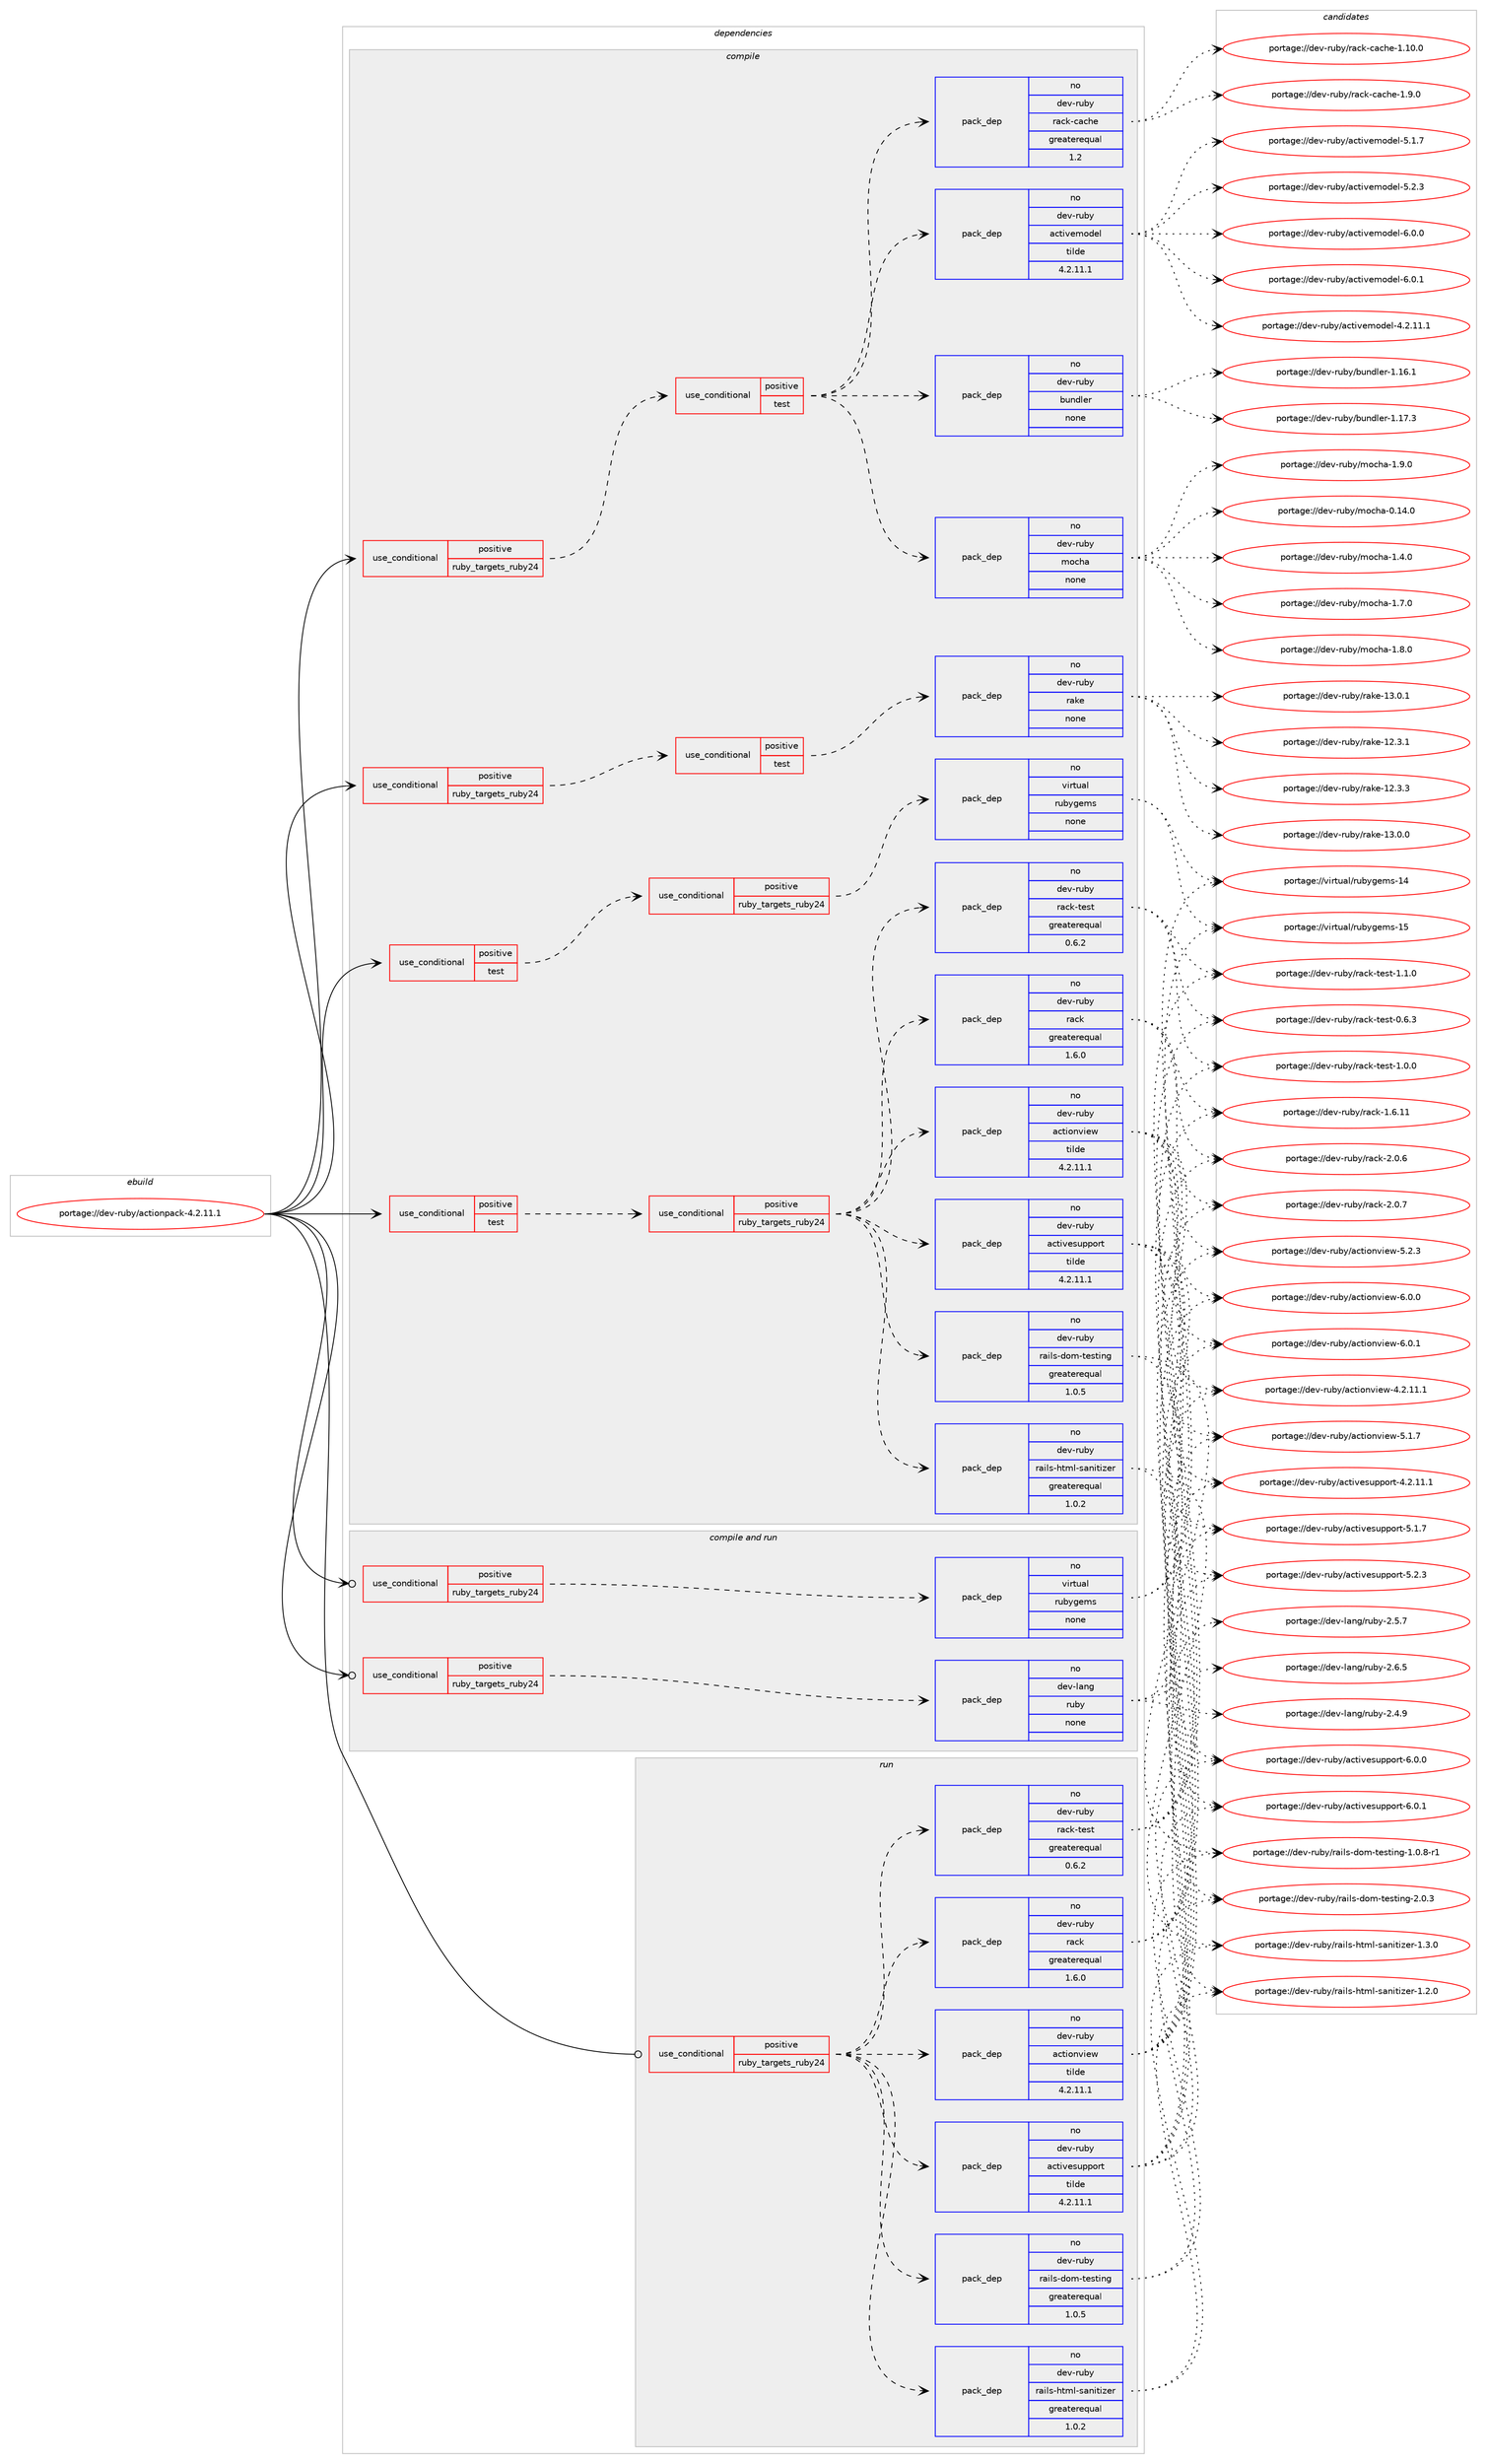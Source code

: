 digraph prolog {

# *************
# Graph options
# *************

newrank=true;
concentrate=true;
compound=true;
graph [rankdir=LR,fontname=Helvetica,fontsize=10,ranksep=1.5];#, ranksep=2.5, nodesep=0.2];
edge  [arrowhead=vee];
node  [fontname=Helvetica,fontsize=10];

# **********
# The ebuild
# **********

subgraph cluster_leftcol {
color=gray;
rank=same;
label=<<i>ebuild</i>>;
id [label="portage://dev-ruby/actionpack-4.2.11.1", color=red, width=4, href="../dev-ruby/actionpack-4.2.11.1.svg"];
}

# ****************
# The dependencies
# ****************

subgraph cluster_midcol {
color=gray;
label=<<i>dependencies</i>>;
subgraph cluster_compile {
fillcolor="#eeeeee";
style=filled;
label=<<i>compile</i>>;
subgraph cond46181 {
dependency209136 [label=<<TABLE BORDER="0" CELLBORDER="1" CELLSPACING="0" CELLPADDING="4"><TR><TD ROWSPAN="3" CELLPADDING="10">use_conditional</TD></TR><TR><TD>positive</TD></TR><TR><TD>ruby_targets_ruby24</TD></TR></TABLE>>, shape=none, color=red];
subgraph cond46182 {
dependency209137 [label=<<TABLE BORDER="0" CELLBORDER="1" CELLSPACING="0" CELLPADDING="4"><TR><TD ROWSPAN="3" CELLPADDING="10">use_conditional</TD></TR><TR><TD>positive</TD></TR><TR><TD>test</TD></TR></TABLE>>, shape=none, color=red];
subgraph pack159525 {
dependency209138 [label=<<TABLE BORDER="0" CELLBORDER="1" CELLSPACING="0" CELLPADDING="4" WIDTH="220"><TR><TD ROWSPAN="6" CELLPADDING="30">pack_dep</TD></TR><TR><TD WIDTH="110">no</TD></TR><TR><TD>dev-ruby</TD></TR><TR><TD>mocha</TD></TR><TR><TD>none</TD></TR><TR><TD></TD></TR></TABLE>>, shape=none, color=blue];
}
dependency209137:e -> dependency209138:w [weight=20,style="dashed",arrowhead="vee"];
subgraph pack159526 {
dependency209139 [label=<<TABLE BORDER="0" CELLBORDER="1" CELLSPACING="0" CELLPADDING="4" WIDTH="220"><TR><TD ROWSPAN="6" CELLPADDING="30">pack_dep</TD></TR><TR><TD WIDTH="110">no</TD></TR><TR><TD>dev-ruby</TD></TR><TR><TD>bundler</TD></TR><TR><TD>none</TD></TR><TR><TD></TD></TR></TABLE>>, shape=none, color=blue];
}
dependency209137:e -> dependency209139:w [weight=20,style="dashed",arrowhead="vee"];
subgraph pack159527 {
dependency209140 [label=<<TABLE BORDER="0" CELLBORDER="1" CELLSPACING="0" CELLPADDING="4" WIDTH="220"><TR><TD ROWSPAN="6" CELLPADDING="30">pack_dep</TD></TR><TR><TD WIDTH="110">no</TD></TR><TR><TD>dev-ruby</TD></TR><TR><TD>activemodel</TD></TR><TR><TD>tilde</TD></TR><TR><TD>4.2.11.1</TD></TR></TABLE>>, shape=none, color=blue];
}
dependency209137:e -> dependency209140:w [weight=20,style="dashed",arrowhead="vee"];
subgraph pack159528 {
dependency209141 [label=<<TABLE BORDER="0" CELLBORDER="1" CELLSPACING="0" CELLPADDING="4" WIDTH="220"><TR><TD ROWSPAN="6" CELLPADDING="30">pack_dep</TD></TR><TR><TD WIDTH="110">no</TD></TR><TR><TD>dev-ruby</TD></TR><TR><TD>rack-cache</TD></TR><TR><TD>greaterequal</TD></TR><TR><TD>1.2</TD></TR></TABLE>>, shape=none, color=blue];
}
dependency209137:e -> dependency209141:w [weight=20,style="dashed",arrowhead="vee"];
}
dependency209136:e -> dependency209137:w [weight=20,style="dashed",arrowhead="vee"];
}
id:e -> dependency209136:w [weight=20,style="solid",arrowhead="vee"];
subgraph cond46183 {
dependency209142 [label=<<TABLE BORDER="0" CELLBORDER="1" CELLSPACING="0" CELLPADDING="4"><TR><TD ROWSPAN="3" CELLPADDING="10">use_conditional</TD></TR><TR><TD>positive</TD></TR><TR><TD>ruby_targets_ruby24</TD></TR></TABLE>>, shape=none, color=red];
subgraph cond46184 {
dependency209143 [label=<<TABLE BORDER="0" CELLBORDER="1" CELLSPACING="0" CELLPADDING="4"><TR><TD ROWSPAN="3" CELLPADDING="10">use_conditional</TD></TR><TR><TD>positive</TD></TR><TR><TD>test</TD></TR></TABLE>>, shape=none, color=red];
subgraph pack159529 {
dependency209144 [label=<<TABLE BORDER="0" CELLBORDER="1" CELLSPACING="0" CELLPADDING="4" WIDTH="220"><TR><TD ROWSPAN="6" CELLPADDING="30">pack_dep</TD></TR><TR><TD WIDTH="110">no</TD></TR><TR><TD>dev-ruby</TD></TR><TR><TD>rake</TD></TR><TR><TD>none</TD></TR><TR><TD></TD></TR></TABLE>>, shape=none, color=blue];
}
dependency209143:e -> dependency209144:w [weight=20,style="dashed",arrowhead="vee"];
}
dependency209142:e -> dependency209143:w [weight=20,style="dashed",arrowhead="vee"];
}
id:e -> dependency209142:w [weight=20,style="solid",arrowhead="vee"];
subgraph cond46185 {
dependency209145 [label=<<TABLE BORDER="0" CELLBORDER="1" CELLSPACING="0" CELLPADDING="4"><TR><TD ROWSPAN="3" CELLPADDING="10">use_conditional</TD></TR><TR><TD>positive</TD></TR><TR><TD>test</TD></TR></TABLE>>, shape=none, color=red];
subgraph cond46186 {
dependency209146 [label=<<TABLE BORDER="0" CELLBORDER="1" CELLSPACING="0" CELLPADDING="4"><TR><TD ROWSPAN="3" CELLPADDING="10">use_conditional</TD></TR><TR><TD>positive</TD></TR><TR><TD>ruby_targets_ruby24</TD></TR></TABLE>>, shape=none, color=red];
subgraph pack159530 {
dependency209147 [label=<<TABLE BORDER="0" CELLBORDER="1" CELLSPACING="0" CELLPADDING="4" WIDTH="220"><TR><TD ROWSPAN="6" CELLPADDING="30">pack_dep</TD></TR><TR><TD WIDTH="110">no</TD></TR><TR><TD>dev-ruby</TD></TR><TR><TD>activesupport</TD></TR><TR><TD>tilde</TD></TR><TR><TD>4.2.11.1</TD></TR></TABLE>>, shape=none, color=blue];
}
dependency209146:e -> dependency209147:w [weight=20,style="dashed",arrowhead="vee"];
subgraph pack159531 {
dependency209148 [label=<<TABLE BORDER="0" CELLBORDER="1" CELLSPACING="0" CELLPADDING="4" WIDTH="220"><TR><TD ROWSPAN="6" CELLPADDING="30">pack_dep</TD></TR><TR><TD WIDTH="110">no</TD></TR><TR><TD>dev-ruby</TD></TR><TR><TD>actionview</TD></TR><TR><TD>tilde</TD></TR><TR><TD>4.2.11.1</TD></TR></TABLE>>, shape=none, color=blue];
}
dependency209146:e -> dependency209148:w [weight=20,style="dashed",arrowhead="vee"];
subgraph pack159532 {
dependency209149 [label=<<TABLE BORDER="0" CELLBORDER="1" CELLSPACING="0" CELLPADDING="4" WIDTH="220"><TR><TD ROWSPAN="6" CELLPADDING="30">pack_dep</TD></TR><TR><TD WIDTH="110">no</TD></TR><TR><TD>dev-ruby</TD></TR><TR><TD>rack</TD></TR><TR><TD>greaterequal</TD></TR><TR><TD>1.6.0</TD></TR></TABLE>>, shape=none, color=blue];
}
dependency209146:e -> dependency209149:w [weight=20,style="dashed",arrowhead="vee"];
subgraph pack159533 {
dependency209150 [label=<<TABLE BORDER="0" CELLBORDER="1" CELLSPACING="0" CELLPADDING="4" WIDTH="220"><TR><TD ROWSPAN="6" CELLPADDING="30">pack_dep</TD></TR><TR><TD WIDTH="110">no</TD></TR><TR><TD>dev-ruby</TD></TR><TR><TD>rack-test</TD></TR><TR><TD>greaterequal</TD></TR><TR><TD>0.6.2</TD></TR></TABLE>>, shape=none, color=blue];
}
dependency209146:e -> dependency209150:w [weight=20,style="dashed",arrowhead="vee"];
subgraph pack159534 {
dependency209151 [label=<<TABLE BORDER="0" CELLBORDER="1" CELLSPACING="0" CELLPADDING="4" WIDTH="220"><TR><TD ROWSPAN="6" CELLPADDING="30">pack_dep</TD></TR><TR><TD WIDTH="110">no</TD></TR><TR><TD>dev-ruby</TD></TR><TR><TD>rails-html-sanitizer</TD></TR><TR><TD>greaterequal</TD></TR><TR><TD>1.0.2</TD></TR></TABLE>>, shape=none, color=blue];
}
dependency209146:e -> dependency209151:w [weight=20,style="dashed",arrowhead="vee"];
subgraph pack159535 {
dependency209152 [label=<<TABLE BORDER="0" CELLBORDER="1" CELLSPACING="0" CELLPADDING="4" WIDTH="220"><TR><TD ROWSPAN="6" CELLPADDING="30">pack_dep</TD></TR><TR><TD WIDTH="110">no</TD></TR><TR><TD>dev-ruby</TD></TR><TR><TD>rails-dom-testing</TD></TR><TR><TD>greaterequal</TD></TR><TR><TD>1.0.5</TD></TR></TABLE>>, shape=none, color=blue];
}
dependency209146:e -> dependency209152:w [weight=20,style="dashed",arrowhead="vee"];
}
dependency209145:e -> dependency209146:w [weight=20,style="dashed",arrowhead="vee"];
}
id:e -> dependency209145:w [weight=20,style="solid",arrowhead="vee"];
subgraph cond46187 {
dependency209153 [label=<<TABLE BORDER="0" CELLBORDER="1" CELLSPACING="0" CELLPADDING="4"><TR><TD ROWSPAN="3" CELLPADDING="10">use_conditional</TD></TR><TR><TD>positive</TD></TR><TR><TD>test</TD></TR></TABLE>>, shape=none, color=red];
subgraph cond46188 {
dependency209154 [label=<<TABLE BORDER="0" CELLBORDER="1" CELLSPACING="0" CELLPADDING="4"><TR><TD ROWSPAN="3" CELLPADDING="10">use_conditional</TD></TR><TR><TD>positive</TD></TR><TR><TD>ruby_targets_ruby24</TD></TR></TABLE>>, shape=none, color=red];
subgraph pack159536 {
dependency209155 [label=<<TABLE BORDER="0" CELLBORDER="1" CELLSPACING="0" CELLPADDING="4" WIDTH="220"><TR><TD ROWSPAN="6" CELLPADDING="30">pack_dep</TD></TR><TR><TD WIDTH="110">no</TD></TR><TR><TD>virtual</TD></TR><TR><TD>rubygems</TD></TR><TR><TD>none</TD></TR><TR><TD></TD></TR></TABLE>>, shape=none, color=blue];
}
dependency209154:e -> dependency209155:w [weight=20,style="dashed",arrowhead="vee"];
}
dependency209153:e -> dependency209154:w [weight=20,style="dashed",arrowhead="vee"];
}
id:e -> dependency209153:w [weight=20,style="solid",arrowhead="vee"];
}
subgraph cluster_compileandrun {
fillcolor="#eeeeee";
style=filled;
label=<<i>compile and run</i>>;
subgraph cond46189 {
dependency209156 [label=<<TABLE BORDER="0" CELLBORDER="1" CELLSPACING="0" CELLPADDING="4"><TR><TD ROWSPAN="3" CELLPADDING="10">use_conditional</TD></TR><TR><TD>positive</TD></TR><TR><TD>ruby_targets_ruby24</TD></TR></TABLE>>, shape=none, color=red];
subgraph pack159537 {
dependency209157 [label=<<TABLE BORDER="0" CELLBORDER="1" CELLSPACING="0" CELLPADDING="4" WIDTH="220"><TR><TD ROWSPAN="6" CELLPADDING="30">pack_dep</TD></TR><TR><TD WIDTH="110">no</TD></TR><TR><TD>dev-lang</TD></TR><TR><TD>ruby</TD></TR><TR><TD>none</TD></TR><TR><TD></TD></TR></TABLE>>, shape=none, color=blue];
}
dependency209156:e -> dependency209157:w [weight=20,style="dashed",arrowhead="vee"];
}
id:e -> dependency209156:w [weight=20,style="solid",arrowhead="odotvee"];
subgraph cond46190 {
dependency209158 [label=<<TABLE BORDER="0" CELLBORDER="1" CELLSPACING="0" CELLPADDING="4"><TR><TD ROWSPAN="3" CELLPADDING="10">use_conditional</TD></TR><TR><TD>positive</TD></TR><TR><TD>ruby_targets_ruby24</TD></TR></TABLE>>, shape=none, color=red];
subgraph pack159538 {
dependency209159 [label=<<TABLE BORDER="0" CELLBORDER="1" CELLSPACING="0" CELLPADDING="4" WIDTH="220"><TR><TD ROWSPAN="6" CELLPADDING="30">pack_dep</TD></TR><TR><TD WIDTH="110">no</TD></TR><TR><TD>virtual</TD></TR><TR><TD>rubygems</TD></TR><TR><TD>none</TD></TR><TR><TD></TD></TR></TABLE>>, shape=none, color=blue];
}
dependency209158:e -> dependency209159:w [weight=20,style="dashed",arrowhead="vee"];
}
id:e -> dependency209158:w [weight=20,style="solid",arrowhead="odotvee"];
}
subgraph cluster_run {
fillcolor="#eeeeee";
style=filled;
label=<<i>run</i>>;
subgraph cond46191 {
dependency209160 [label=<<TABLE BORDER="0" CELLBORDER="1" CELLSPACING="0" CELLPADDING="4"><TR><TD ROWSPAN="3" CELLPADDING="10">use_conditional</TD></TR><TR><TD>positive</TD></TR><TR><TD>ruby_targets_ruby24</TD></TR></TABLE>>, shape=none, color=red];
subgraph pack159539 {
dependency209161 [label=<<TABLE BORDER="0" CELLBORDER="1" CELLSPACING="0" CELLPADDING="4" WIDTH="220"><TR><TD ROWSPAN="6" CELLPADDING="30">pack_dep</TD></TR><TR><TD WIDTH="110">no</TD></TR><TR><TD>dev-ruby</TD></TR><TR><TD>activesupport</TD></TR><TR><TD>tilde</TD></TR><TR><TD>4.2.11.1</TD></TR></TABLE>>, shape=none, color=blue];
}
dependency209160:e -> dependency209161:w [weight=20,style="dashed",arrowhead="vee"];
subgraph pack159540 {
dependency209162 [label=<<TABLE BORDER="0" CELLBORDER="1" CELLSPACING="0" CELLPADDING="4" WIDTH="220"><TR><TD ROWSPAN="6" CELLPADDING="30">pack_dep</TD></TR><TR><TD WIDTH="110">no</TD></TR><TR><TD>dev-ruby</TD></TR><TR><TD>actionview</TD></TR><TR><TD>tilde</TD></TR><TR><TD>4.2.11.1</TD></TR></TABLE>>, shape=none, color=blue];
}
dependency209160:e -> dependency209162:w [weight=20,style="dashed",arrowhead="vee"];
subgraph pack159541 {
dependency209163 [label=<<TABLE BORDER="0" CELLBORDER="1" CELLSPACING="0" CELLPADDING="4" WIDTH="220"><TR><TD ROWSPAN="6" CELLPADDING="30">pack_dep</TD></TR><TR><TD WIDTH="110">no</TD></TR><TR><TD>dev-ruby</TD></TR><TR><TD>rack</TD></TR><TR><TD>greaterequal</TD></TR><TR><TD>1.6.0</TD></TR></TABLE>>, shape=none, color=blue];
}
dependency209160:e -> dependency209163:w [weight=20,style="dashed",arrowhead="vee"];
subgraph pack159542 {
dependency209164 [label=<<TABLE BORDER="0" CELLBORDER="1" CELLSPACING="0" CELLPADDING="4" WIDTH="220"><TR><TD ROWSPAN="6" CELLPADDING="30">pack_dep</TD></TR><TR><TD WIDTH="110">no</TD></TR><TR><TD>dev-ruby</TD></TR><TR><TD>rack-test</TD></TR><TR><TD>greaterequal</TD></TR><TR><TD>0.6.2</TD></TR></TABLE>>, shape=none, color=blue];
}
dependency209160:e -> dependency209164:w [weight=20,style="dashed",arrowhead="vee"];
subgraph pack159543 {
dependency209165 [label=<<TABLE BORDER="0" CELLBORDER="1" CELLSPACING="0" CELLPADDING="4" WIDTH="220"><TR><TD ROWSPAN="6" CELLPADDING="30">pack_dep</TD></TR><TR><TD WIDTH="110">no</TD></TR><TR><TD>dev-ruby</TD></TR><TR><TD>rails-html-sanitizer</TD></TR><TR><TD>greaterequal</TD></TR><TR><TD>1.0.2</TD></TR></TABLE>>, shape=none, color=blue];
}
dependency209160:e -> dependency209165:w [weight=20,style="dashed",arrowhead="vee"];
subgraph pack159544 {
dependency209166 [label=<<TABLE BORDER="0" CELLBORDER="1" CELLSPACING="0" CELLPADDING="4" WIDTH="220"><TR><TD ROWSPAN="6" CELLPADDING="30">pack_dep</TD></TR><TR><TD WIDTH="110">no</TD></TR><TR><TD>dev-ruby</TD></TR><TR><TD>rails-dom-testing</TD></TR><TR><TD>greaterequal</TD></TR><TR><TD>1.0.5</TD></TR></TABLE>>, shape=none, color=blue];
}
dependency209160:e -> dependency209166:w [weight=20,style="dashed",arrowhead="vee"];
}
id:e -> dependency209160:w [weight=20,style="solid",arrowhead="odot"];
}
}

# **************
# The candidates
# **************

subgraph cluster_choices {
rank=same;
color=gray;
label=<<i>candidates</i>>;

subgraph choice159525 {
color=black;
nodesep=1;
choiceportage100101118451141179812147109111991049745484649524648 [label="portage://dev-ruby/mocha-0.14.0", color=red, width=4,href="../dev-ruby/mocha-0.14.0.svg"];
choiceportage1001011184511411798121471091119910497454946524648 [label="portage://dev-ruby/mocha-1.4.0", color=red, width=4,href="../dev-ruby/mocha-1.4.0.svg"];
choiceportage1001011184511411798121471091119910497454946554648 [label="portage://dev-ruby/mocha-1.7.0", color=red, width=4,href="../dev-ruby/mocha-1.7.0.svg"];
choiceportage1001011184511411798121471091119910497454946564648 [label="portage://dev-ruby/mocha-1.8.0", color=red, width=4,href="../dev-ruby/mocha-1.8.0.svg"];
choiceportage1001011184511411798121471091119910497454946574648 [label="portage://dev-ruby/mocha-1.9.0", color=red, width=4,href="../dev-ruby/mocha-1.9.0.svg"];
dependency209138:e -> choiceportage100101118451141179812147109111991049745484649524648:w [style=dotted,weight="100"];
dependency209138:e -> choiceportage1001011184511411798121471091119910497454946524648:w [style=dotted,weight="100"];
dependency209138:e -> choiceportage1001011184511411798121471091119910497454946554648:w [style=dotted,weight="100"];
dependency209138:e -> choiceportage1001011184511411798121471091119910497454946564648:w [style=dotted,weight="100"];
dependency209138:e -> choiceportage1001011184511411798121471091119910497454946574648:w [style=dotted,weight="100"];
}
subgraph choice159526 {
color=black;
nodesep=1;
choiceportage1001011184511411798121479811711010010810111445494649544649 [label="portage://dev-ruby/bundler-1.16.1", color=red, width=4,href="../dev-ruby/bundler-1.16.1.svg"];
choiceportage1001011184511411798121479811711010010810111445494649554651 [label="portage://dev-ruby/bundler-1.17.3", color=red, width=4,href="../dev-ruby/bundler-1.17.3.svg"];
dependency209139:e -> choiceportage1001011184511411798121479811711010010810111445494649544649:w [style=dotted,weight="100"];
dependency209139:e -> choiceportage1001011184511411798121479811711010010810111445494649554651:w [style=dotted,weight="100"];
}
subgraph choice159527 {
color=black;
nodesep=1;
choiceportage1001011184511411798121479799116105118101109111100101108455246504649494649 [label="portage://dev-ruby/activemodel-4.2.11.1", color=red, width=4,href="../dev-ruby/activemodel-4.2.11.1.svg"];
choiceportage1001011184511411798121479799116105118101109111100101108455346494655 [label="portage://dev-ruby/activemodel-5.1.7", color=red, width=4,href="../dev-ruby/activemodel-5.1.7.svg"];
choiceportage1001011184511411798121479799116105118101109111100101108455346504651 [label="portage://dev-ruby/activemodel-5.2.3", color=red, width=4,href="../dev-ruby/activemodel-5.2.3.svg"];
choiceportage1001011184511411798121479799116105118101109111100101108455446484648 [label="portage://dev-ruby/activemodel-6.0.0", color=red, width=4,href="../dev-ruby/activemodel-6.0.0.svg"];
choiceportage1001011184511411798121479799116105118101109111100101108455446484649 [label="portage://dev-ruby/activemodel-6.0.1", color=red, width=4,href="../dev-ruby/activemodel-6.0.1.svg"];
dependency209140:e -> choiceportage1001011184511411798121479799116105118101109111100101108455246504649494649:w [style=dotted,weight="100"];
dependency209140:e -> choiceportage1001011184511411798121479799116105118101109111100101108455346494655:w [style=dotted,weight="100"];
dependency209140:e -> choiceportage1001011184511411798121479799116105118101109111100101108455346504651:w [style=dotted,weight="100"];
dependency209140:e -> choiceportage1001011184511411798121479799116105118101109111100101108455446484648:w [style=dotted,weight="100"];
dependency209140:e -> choiceportage1001011184511411798121479799116105118101109111100101108455446484649:w [style=dotted,weight="100"];
}
subgraph choice159528 {
color=black;
nodesep=1;
choiceportage10010111845114117981214711497991074599979910410145494649484648 [label="portage://dev-ruby/rack-cache-1.10.0", color=red, width=4,href="../dev-ruby/rack-cache-1.10.0.svg"];
choiceportage100101118451141179812147114979910745999799104101454946574648 [label="portage://dev-ruby/rack-cache-1.9.0", color=red, width=4,href="../dev-ruby/rack-cache-1.9.0.svg"];
dependency209141:e -> choiceportage10010111845114117981214711497991074599979910410145494649484648:w [style=dotted,weight="100"];
dependency209141:e -> choiceportage100101118451141179812147114979910745999799104101454946574648:w [style=dotted,weight="100"];
}
subgraph choice159529 {
color=black;
nodesep=1;
choiceportage1001011184511411798121471149710710145495046514649 [label="portage://dev-ruby/rake-12.3.1", color=red, width=4,href="../dev-ruby/rake-12.3.1.svg"];
choiceportage1001011184511411798121471149710710145495046514651 [label="portage://dev-ruby/rake-12.3.3", color=red, width=4,href="../dev-ruby/rake-12.3.3.svg"];
choiceportage1001011184511411798121471149710710145495146484648 [label="portage://dev-ruby/rake-13.0.0", color=red, width=4,href="../dev-ruby/rake-13.0.0.svg"];
choiceportage1001011184511411798121471149710710145495146484649 [label="portage://dev-ruby/rake-13.0.1", color=red, width=4,href="../dev-ruby/rake-13.0.1.svg"];
dependency209144:e -> choiceportage1001011184511411798121471149710710145495046514649:w [style=dotted,weight="100"];
dependency209144:e -> choiceportage1001011184511411798121471149710710145495046514651:w [style=dotted,weight="100"];
dependency209144:e -> choiceportage1001011184511411798121471149710710145495146484648:w [style=dotted,weight="100"];
dependency209144:e -> choiceportage1001011184511411798121471149710710145495146484649:w [style=dotted,weight="100"];
}
subgraph choice159530 {
color=black;
nodesep=1;
choiceportage1001011184511411798121479799116105118101115117112112111114116455246504649494649 [label="portage://dev-ruby/activesupport-4.2.11.1", color=red, width=4,href="../dev-ruby/activesupport-4.2.11.1.svg"];
choiceportage1001011184511411798121479799116105118101115117112112111114116455346494655 [label="portage://dev-ruby/activesupport-5.1.7", color=red, width=4,href="../dev-ruby/activesupport-5.1.7.svg"];
choiceportage1001011184511411798121479799116105118101115117112112111114116455346504651 [label="portage://dev-ruby/activesupport-5.2.3", color=red, width=4,href="../dev-ruby/activesupport-5.2.3.svg"];
choiceportage1001011184511411798121479799116105118101115117112112111114116455446484648 [label="portage://dev-ruby/activesupport-6.0.0", color=red, width=4,href="../dev-ruby/activesupport-6.0.0.svg"];
choiceportage1001011184511411798121479799116105118101115117112112111114116455446484649 [label="portage://dev-ruby/activesupport-6.0.1", color=red, width=4,href="../dev-ruby/activesupport-6.0.1.svg"];
dependency209147:e -> choiceportage1001011184511411798121479799116105118101115117112112111114116455246504649494649:w [style=dotted,weight="100"];
dependency209147:e -> choiceportage1001011184511411798121479799116105118101115117112112111114116455346494655:w [style=dotted,weight="100"];
dependency209147:e -> choiceportage1001011184511411798121479799116105118101115117112112111114116455346504651:w [style=dotted,weight="100"];
dependency209147:e -> choiceportage1001011184511411798121479799116105118101115117112112111114116455446484648:w [style=dotted,weight="100"];
dependency209147:e -> choiceportage1001011184511411798121479799116105118101115117112112111114116455446484649:w [style=dotted,weight="100"];
}
subgraph choice159531 {
color=black;
nodesep=1;
choiceportage1001011184511411798121479799116105111110118105101119455246504649494649 [label="portage://dev-ruby/actionview-4.2.11.1", color=red, width=4,href="../dev-ruby/actionview-4.2.11.1.svg"];
choiceportage1001011184511411798121479799116105111110118105101119455346494655 [label="portage://dev-ruby/actionview-5.1.7", color=red, width=4,href="../dev-ruby/actionview-5.1.7.svg"];
choiceportage1001011184511411798121479799116105111110118105101119455346504651 [label="portage://dev-ruby/actionview-5.2.3", color=red, width=4,href="../dev-ruby/actionview-5.2.3.svg"];
choiceportage1001011184511411798121479799116105111110118105101119455446484648 [label="portage://dev-ruby/actionview-6.0.0", color=red, width=4,href="../dev-ruby/actionview-6.0.0.svg"];
choiceportage1001011184511411798121479799116105111110118105101119455446484649 [label="portage://dev-ruby/actionview-6.0.1", color=red, width=4,href="../dev-ruby/actionview-6.0.1.svg"];
dependency209148:e -> choiceportage1001011184511411798121479799116105111110118105101119455246504649494649:w [style=dotted,weight="100"];
dependency209148:e -> choiceportage1001011184511411798121479799116105111110118105101119455346494655:w [style=dotted,weight="100"];
dependency209148:e -> choiceportage1001011184511411798121479799116105111110118105101119455346504651:w [style=dotted,weight="100"];
dependency209148:e -> choiceportage1001011184511411798121479799116105111110118105101119455446484648:w [style=dotted,weight="100"];
dependency209148:e -> choiceportage1001011184511411798121479799116105111110118105101119455446484649:w [style=dotted,weight="100"];
}
subgraph choice159532 {
color=black;
nodesep=1;
choiceportage100101118451141179812147114979910745494654464949 [label="portage://dev-ruby/rack-1.6.11", color=red, width=4,href="../dev-ruby/rack-1.6.11.svg"];
choiceportage1001011184511411798121471149799107455046484654 [label="portage://dev-ruby/rack-2.0.6", color=red, width=4,href="../dev-ruby/rack-2.0.6.svg"];
choiceportage1001011184511411798121471149799107455046484655 [label="portage://dev-ruby/rack-2.0.7", color=red, width=4,href="../dev-ruby/rack-2.0.7.svg"];
dependency209149:e -> choiceportage100101118451141179812147114979910745494654464949:w [style=dotted,weight="100"];
dependency209149:e -> choiceportage1001011184511411798121471149799107455046484654:w [style=dotted,weight="100"];
dependency209149:e -> choiceportage1001011184511411798121471149799107455046484655:w [style=dotted,weight="100"];
}
subgraph choice159533 {
color=black;
nodesep=1;
choiceportage100101118451141179812147114979910745116101115116454846544651 [label="portage://dev-ruby/rack-test-0.6.3", color=red, width=4,href="../dev-ruby/rack-test-0.6.3.svg"];
choiceportage100101118451141179812147114979910745116101115116454946484648 [label="portage://dev-ruby/rack-test-1.0.0", color=red, width=4,href="../dev-ruby/rack-test-1.0.0.svg"];
choiceportage100101118451141179812147114979910745116101115116454946494648 [label="portage://dev-ruby/rack-test-1.1.0", color=red, width=4,href="../dev-ruby/rack-test-1.1.0.svg"];
dependency209150:e -> choiceportage100101118451141179812147114979910745116101115116454846544651:w [style=dotted,weight="100"];
dependency209150:e -> choiceportage100101118451141179812147114979910745116101115116454946484648:w [style=dotted,weight="100"];
dependency209150:e -> choiceportage100101118451141179812147114979910745116101115116454946494648:w [style=dotted,weight="100"];
}
subgraph choice159534 {
color=black;
nodesep=1;
choiceportage10010111845114117981214711497105108115451041161091084511597110105116105122101114454946504648 [label="portage://dev-ruby/rails-html-sanitizer-1.2.0", color=red, width=4,href="../dev-ruby/rails-html-sanitizer-1.2.0.svg"];
choiceportage10010111845114117981214711497105108115451041161091084511597110105116105122101114454946514648 [label="portage://dev-ruby/rails-html-sanitizer-1.3.0", color=red, width=4,href="../dev-ruby/rails-html-sanitizer-1.3.0.svg"];
dependency209151:e -> choiceportage10010111845114117981214711497105108115451041161091084511597110105116105122101114454946504648:w [style=dotted,weight="100"];
dependency209151:e -> choiceportage10010111845114117981214711497105108115451041161091084511597110105116105122101114454946514648:w [style=dotted,weight="100"];
}
subgraph choice159535 {
color=black;
nodesep=1;
choiceportage1001011184511411798121471149710510811545100111109451161011151161051101034549464846564511449 [label="portage://dev-ruby/rails-dom-testing-1.0.8-r1", color=red, width=4,href="../dev-ruby/rails-dom-testing-1.0.8-r1.svg"];
choiceportage100101118451141179812147114971051081154510011110945116101115116105110103455046484651 [label="portage://dev-ruby/rails-dom-testing-2.0.3", color=red, width=4,href="../dev-ruby/rails-dom-testing-2.0.3.svg"];
dependency209152:e -> choiceportage1001011184511411798121471149710510811545100111109451161011151161051101034549464846564511449:w [style=dotted,weight="100"];
dependency209152:e -> choiceportage100101118451141179812147114971051081154510011110945116101115116105110103455046484651:w [style=dotted,weight="100"];
}
subgraph choice159536 {
color=black;
nodesep=1;
choiceportage118105114116117971084711411798121103101109115454952 [label="portage://virtual/rubygems-14", color=red, width=4,href="../virtual/rubygems-14.svg"];
choiceportage118105114116117971084711411798121103101109115454953 [label="portage://virtual/rubygems-15", color=red, width=4,href="../virtual/rubygems-15.svg"];
dependency209155:e -> choiceportage118105114116117971084711411798121103101109115454952:w [style=dotted,weight="100"];
dependency209155:e -> choiceportage118105114116117971084711411798121103101109115454953:w [style=dotted,weight="100"];
}
subgraph choice159537 {
color=black;
nodesep=1;
choiceportage10010111845108971101034711411798121455046524657 [label="portage://dev-lang/ruby-2.4.9", color=red, width=4,href="../dev-lang/ruby-2.4.9.svg"];
choiceportage10010111845108971101034711411798121455046534655 [label="portage://dev-lang/ruby-2.5.7", color=red, width=4,href="../dev-lang/ruby-2.5.7.svg"];
choiceportage10010111845108971101034711411798121455046544653 [label="portage://dev-lang/ruby-2.6.5", color=red, width=4,href="../dev-lang/ruby-2.6.5.svg"];
dependency209157:e -> choiceportage10010111845108971101034711411798121455046524657:w [style=dotted,weight="100"];
dependency209157:e -> choiceportage10010111845108971101034711411798121455046534655:w [style=dotted,weight="100"];
dependency209157:e -> choiceportage10010111845108971101034711411798121455046544653:w [style=dotted,weight="100"];
}
subgraph choice159538 {
color=black;
nodesep=1;
choiceportage118105114116117971084711411798121103101109115454952 [label="portage://virtual/rubygems-14", color=red, width=4,href="../virtual/rubygems-14.svg"];
choiceportage118105114116117971084711411798121103101109115454953 [label="portage://virtual/rubygems-15", color=red, width=4,href="../virtual/rubygems-15.svg"];
dependency209159:e -> choiceportage118105114116117971084711411798121103101109115454952:w [style=dotted,weight="100"];
dependency209159:e -> choiceportage118105114116117971084711411798121103101109115454953:w [style=dotted,weight="100"];
}
subgraph choice159539 {
color=black;
nodesep=1;
choiceportage1001011184511411798121479799116105118101115117112112111114116455246504649494649 [label="portage://dev-ruby/activesupport-4.2.11.1", color=red, width=4,href="../dev-ruby/activesupport-4.2.11.1.svg"];
choiceportage1001011184511411798121479799116105118101115117112112111114116455346494655 [label="portage://dev-ruby/activesupport-5.1.7", color=red, width=4,href="../dev-ruby/activesupport-5.1.7.svg"];
choiceportage1001011184511411798121479799116105118101115117112112111114116455346504651 [label="portage://dev-ruby/activesupport-5.2.3", color=red, width=4,href="../dev-ruby/activesupport-5.2.3.svg"];
choiceportage1001011184511411798121479799116105118101115117112112111114116455446484648 [label="portage://dev-ruby/activesupport-6.0.0", color=red, width=4,href="../dev-ruby/activesupport-6.0.0.svg"];
choiceportage1001011184511411798121479799116105118101115117112112111114116455446484649 [label="portage://dev-ruby/activesupport-6.0.1", color=red, width=4,href="../dev-ruby/activesupport-6.0.1.svg"];
dependency209161:e -> choiceportage1001011184511411798121479799116105118101115117112112111114116455246504649494649:w [style=dotted,weight="100"];
dependency209161:e -> choiceportage1001011184511411798121479799116105118101115117112112111114116455346494655:w [style=dotted,weight="100"];
dependency209161:e -> choiceportage1001011184511411798121479799116105118101115117112112111114116455346504651:w [style=dotted,weight="100"];
dependency209161:e -> choiceportage1001011184511411798121479799116105118101115117112112111114116455446484648:w [style=dotted,weight="100"];
dependency209161:e -> choiceportage1001011184511411798121479799116105118101115117112112111114116455446484649:w [style=dotted,weight="100"];
}
subgraph choice159540 {
color=black;
nodesep=1;
choiceportage1001011184511411798121479799116105111110118105101119455246504649494649 [label="portage://dev-ruby/actionview-4.2.11.1", color=red, width=4,href="../dev-ruby/actionview-4.2.11.1.svg"];
choiceportage1001011184511411798121479799116105111110118105101119455346494655 [label="portage://dev-ruby/actionview-5.1.7", color=red, width=4,href="../dev-ruby/actionview-5.1.7.svg"];
choiceportage1001011184511411798121479799116105111110118105101119455346504651 [label="portage://dev-ruby/actionview-5.2.3", color=red, width=4,href="../dev-ruby/actionview-5.2.3.svg"];
choiceportage1001011184511411798121479799116105111110118105101119455446484648 [label="portage://dev-ruby/actionview-6.0.0", color=red, width=4,href="../dev-ruby/actionview-6.0.0.svg"];
choiceportage1001011184511411798121479799116105111110118105101119455446484649 [label="portage://dev-ruby/actionview-6.0.1", color=red, width=4,href="../dev-ruby/actionview-6.0.1.svg"];
dependency209162:e -> choiceportage1001011184511411798121479799116105111110118105101119455246504649494649:w [style=dotted,weight="100"];
dependency209162:e -> choiceportage1001011184511411798121479799116105111110118105101119455346494655:w [style=dotted,weight="100"];
dependency209162:e -> choiceportage1001011184511411798121479799116105111110118105101119455346504651:w [style=dotted,weight="100"];
dependency209162:e -> choiceportage1001011184511411798121479799116105111110118105101119455446484648:w [style=dotted,weight="100"];
dependency209162:e -> choiceportage1001011184511411798121479799116105111110118105101119455446484649:w [style=dotted,weight="100"];
}
subgraph choice159541 {
color=black;
nodesep=1;
choiceportage100101118451141179812147114979910745494654464949 [label="portage://dev-ruby/rack-1.6.11", color=red, width=4,href="../dev-ruby/rack-1.6.11.svg"];
choiceportage1001011184511411798121471149799107455046484654 [label="portage://dev-ruby/rack-2.0.6", color=red, width=4,href="../dev-ruby/rack-2.0.6.svg"];
choiceportage1001011184511411798121471149799107455046484655 [label="portage://dev-ruby/rack-2.0.7", color=red, width=4,href="../dev-ruby/rack-2.0.7.svg"];
dependency209163:e -> choiceportage100101118451141179812147114979910745494654464949:w [style=dotted,weight="100"];
dependency209163:e -> choiceportage1001011184511411798121471149799107455046484654:w [style=dotted,weight="100"];
dependency209163:e -> choiceportage1001011184511411798121471149799107455046484655:w [style=dotted,weight="100"];
}
subgraph choice159542 {
color=black;
nodesep=1;
choiceportage100101118451141179812147114979910745116101115116454846544651 [label="portage://dev-ruby/rack-test-0.6.3", color=red, width=4,href="../dev-ruby/rack-test-0.6.3.svg"];
choiceportage100101118451141179812147114979910745116101115116454946484648 [label="portage://dev-ruby/rack-test-1.0.0", color=red, width=4,href="../dev-ruby/rack-test-1.0.0.svg"];
choiceportage100101118451141179812147114979910745116101115116454946494648 [label="portage://dev-ruby/rack-test-1.1.0", color=red, width=4,href="../dev-ruby/rack-test-1.1.0.svg"];
dependency209164:e -> choiceportage100101118451141179812147114979910745116101115116454846544651:w [style=dotted,weight="100"];
dependency209164:e -> choiceportage100101118451141179812147114979910745116101115116454946484648:w [style=dotted,weight="100"];
dependency209164:e -> choiceportage100101118451141179812147114979910745116101115116454946494648:w [style=dotted,weight="100"];
}
subgraph choice159543 {
color=black;
nodesep=1;
choiceportage10010111845114117981214711497105108115451041161091084511597110105116105122101114454946504648 [label="portage://dev-ruby/rails-html-sanitizer-1.2.0", color=red, width=4,href="../dev-ruby/rails-html-sanitizer-1.2.0.svg"];
choiceportage10010111845114117981214711497105108115451041161091084511597110105116105122101114454946514648 [label="portage://dev-ruby/rails-html-sanitizer-1.3.0", color=red, width=4,href="../dev-ruby/rails-html-sanitizer-1.3.0.svg"];
dependency209165:e -> choiceportage10010111845114117981214711497105108115451041161091084511597110105116105122101114454946504648:w [style=dotted,weight="100"];
dependency209165:e -> choiceportage10010111845114117981214711497105108115451041161091084511597110105116105122101114454946514648:w [style=dotted,weight="100"];
}
subgraph choice159544 {
color=black;
nodesep=1;
choiceportage1001011184511411798121471149710510811545100111109451161011151161051101034549464846564511449 [label="portage://dev-ruby/rails-dom-testing-1.0.8-r1", color=red, width=4,href="../dev-ruby/rails-dom-testing-1.0.8-r1.svg"];
choiceportage100101118451141179812147114971051081154510011110945116101115116105110103455046484651 [label="portage://dev-ruby/rails-dom-testing-2.0.3", color=red, width=4,href="../dev-ruby/rails-dom-testing-2.0.3.svg"];
dependency209166:e -> choiceportage1001011184511411798121471149710510811545100111109451161011151161051101034549464846564511449:w [style=dotted,weight="100"];
dependency209166:e -> choiceportage100101118451141179812147114971051081154510011110945116101115116105110103455046484651:w [style=dotted,weight="100"];
}
}

}
